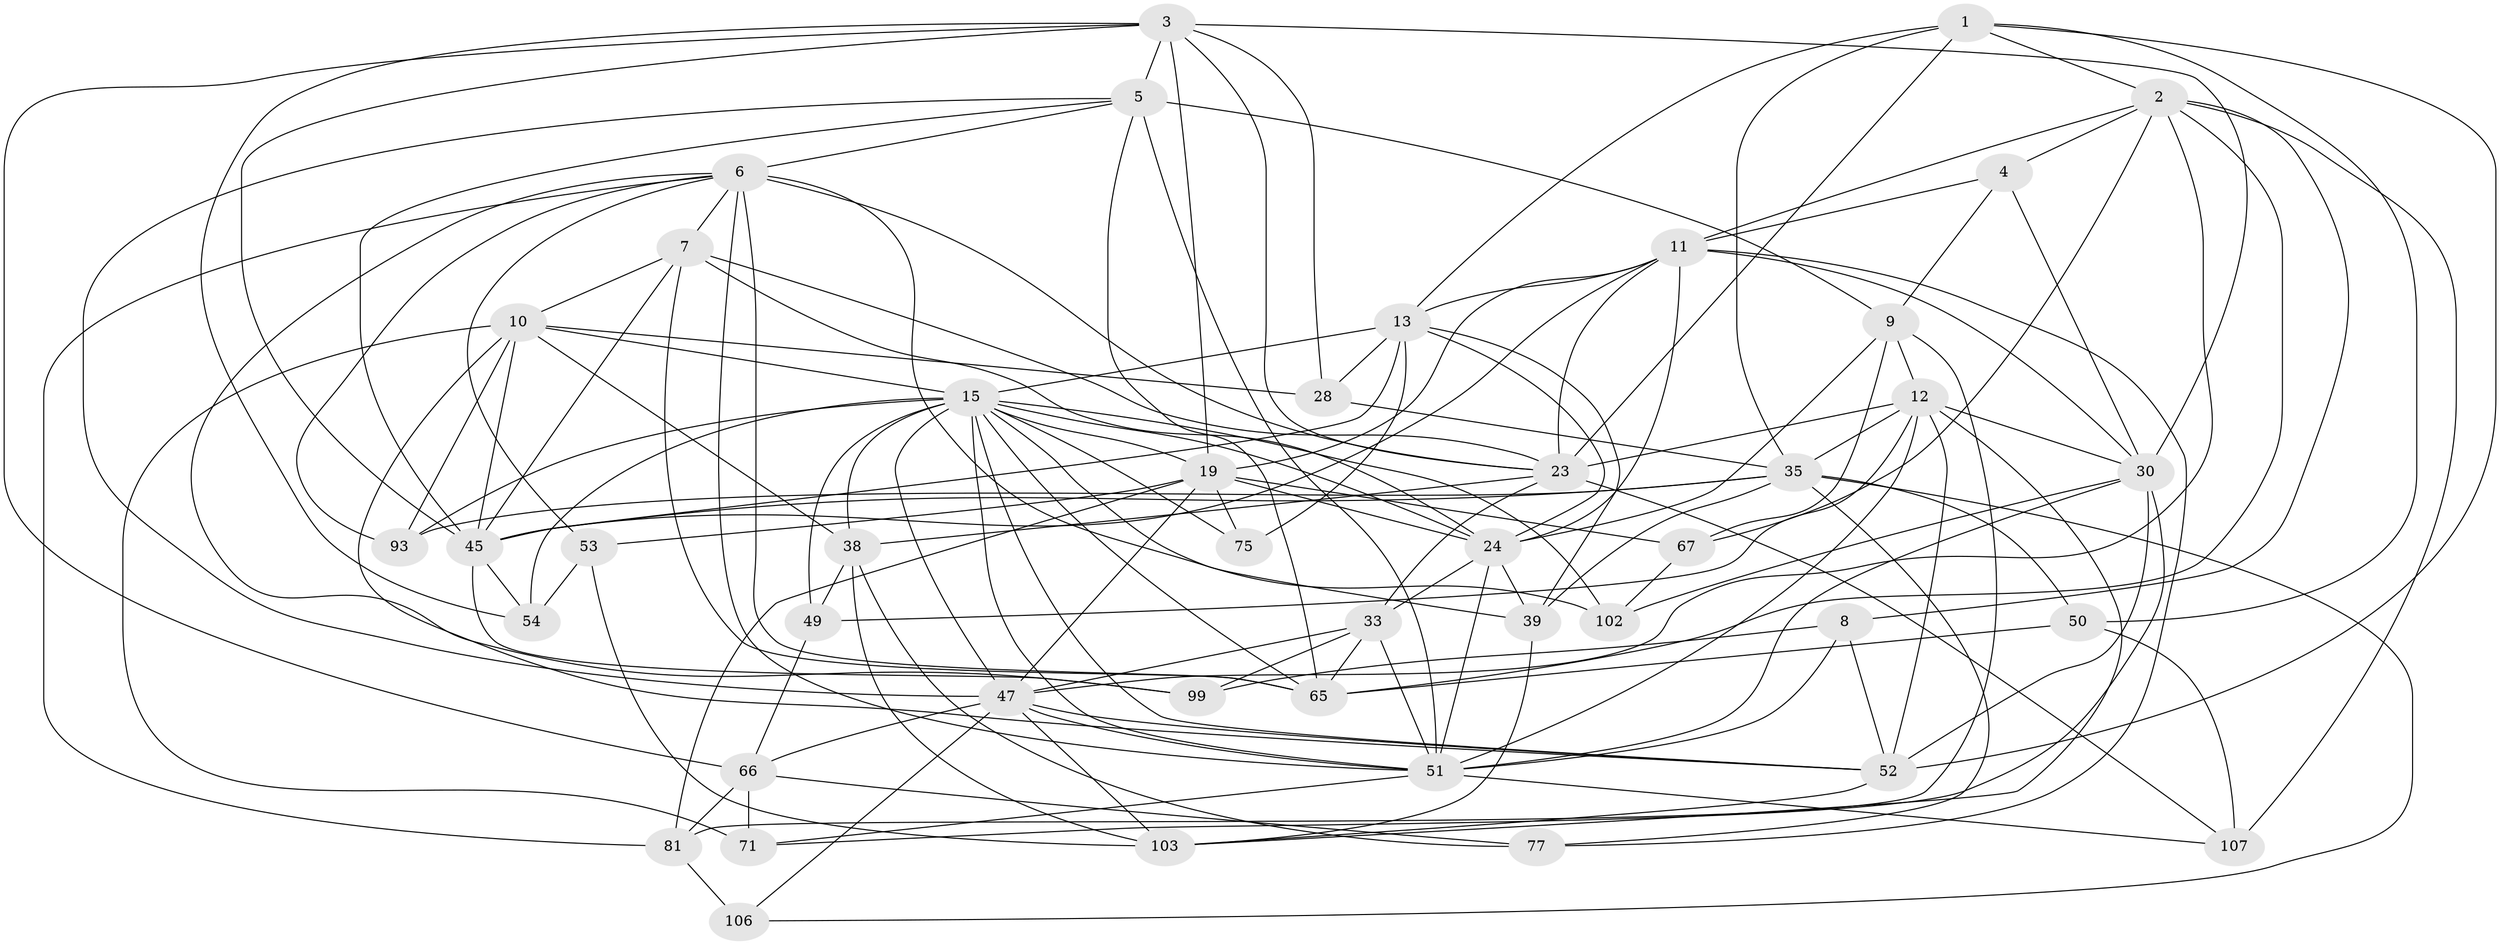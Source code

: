 // original degree distribution, {4: 1.0}
// Generated by graph-tools (version 1.1) at 2025/20/03/04/25 18:20:40]
// undirected, 44 vertices, 142 edges
graph export_dot {
graph [start="1"]
  node [color=gray90,style=filled];
  1 [super="+48+34"];
  2 [super="+26"];
  3 [super="+44+84"];
  4;
  5 [super="+31"];
  6 [super="+88+16+21"];
  7 [super="+32"];
  8;
  9 [super="+68"];
  10 [super="+112+27"];
  11 [super="+61+17+14"];
  12 [super="+109+40"];
  13 [super="+80+104"];
  15 [super="+59+58+18+43"];
  19 [super="+20+41+62"];
  23 [super="+25"];
  24 [super="+101+110+108"];
  28;
  30 [super="+97+63"];
  33 [super="+82"];
  35 [super="+56+92+36"];
  38 [super="+69"];
  39 [super="+72"];
  45 [super="+57+46"];
  47 [super="+100+78"];
  49;
  50;
  51 [super="+89+87+105"];
  52 [super="+70+86"];
  53;
  54;
  65 [super="+98+74"];
  66 [super="+96"];
  67;
  71;
  75;
  77;
  81 [super="+85"];
  93;
  99;
  102;
  103 [super="+111"];
  106;
  107;
  1 -- 2 [weight=2];
  1 -- 50;
  1 -- 52;
  1 -- 23;
  1 -- 35 [weight=2];
  1 -- 13;
  2 -- 67;
  2 -- 65 [weight=2];
  2 -- 4;
  2 -- 8;
  2 -- 107;
  2 -- 11;
  2 -- 47;
  3 -- 54;
  3 -- 28;
  3 -- 5;
  3 -- 23;
  3 -- 30;
  3 -- 66;
  3 -- 45;
  3 -- 19;
  4 -- 30;
  4 -- 9;
  4 -- 11;
  5 -- 47;
  5 -- 45;
  5 -- 51 [weight=2];
  5 -- 9;
  5 -- 65;
  5 -- 6;
  6 -- 102;
  6 -- 99;
  6 -- 93;
  6 -- 51;
  6 -- 23;
  6 -- 53;
  6 -- 7;
  6 -- 65;
  6 -- 81;
  7 -- 10;
  7 -- 65;
  7 -- 24;
  7 -- 45;
  7 -- 23;
  8 -- 99;
  8 -- 52;
  8 -- 51;
  9 -- 67;
  9 -- 24;
  9 -- 81;
  9 -- 12;
  10 -- 71;
  10 -- 93;
  10 -- 38;
  10 -- 15 [weight=2];
  10 -- 52;
  10 -- 28;
  10 -- 45 [weight=2];
  11 -- 24;
  11 -- 45;
  11 -- 23 [weight=2];
  11 -- 19;
  11 -- 77;
  11 -- 13;
  11 -- 30;
  12 -- 35;
  12 -- 103;
  12 -- 51;
  12 -- 30;
  12 -- 49;
  12 -- 23;
  12 -- 52;
  13 -- 24;
  13 -- 75;
  13 -- 28;
  13 -- 39;
  13 -- 45;
  13 -- 15;
  15 -- 38;
  15 -- 49;
  15 -- 75 [weight=2];
  15 -- 19 [weight=2];
  15 -- 24;
  15 -- 65;
  15 -- 39;
  15 -- 47;
  15 -- 52;
  15 -- 51;
  15 -- 54;
  15 -- 93;
  15 -- 102;
  19 -- 67;
  19 -- 53;
  19 -- 24;
  19 -- 81;
  19 -- 75;
  19 -- 47;
  23 -- 33;
  23 -- 38;
  23 -- 107;
  24 -- 33;
  24 -- 39 [weight=2];
  24 -- 51;
  28 -- 35;
  30 -- 52;
  30 -- 51;
  30 -- 102;
  30 -- 71;
  33 -- 99;
  33 -- 47;
  33 -- 51;
  33 -- 65;
  35 -- 77;
  35 -- 106;
  35 -- 93;
  35 -- 50;
  35 -- 39;
  35 -- 45;
  38 -- 103;
  38 -- 49;
  38 -- 77;
  39 -- 103;
  45 -- 99;
  45 -- 54;
  47 -- 51;
  47 -- 103;
  47 -- 106;
  47 -- 66;
  47 -- 52;
  49 -- 66;
  50 -- 107;
  50 -- 65;
  51 -- 107;
  51 -- 71;
  52 -- 103;
  53 -- 103;
  53 -- 54;
  66 -- 81;
  66 -- 77;
  66 -- 71;
  67 -- 102;
  81 -- 106 [weight=2];
}

